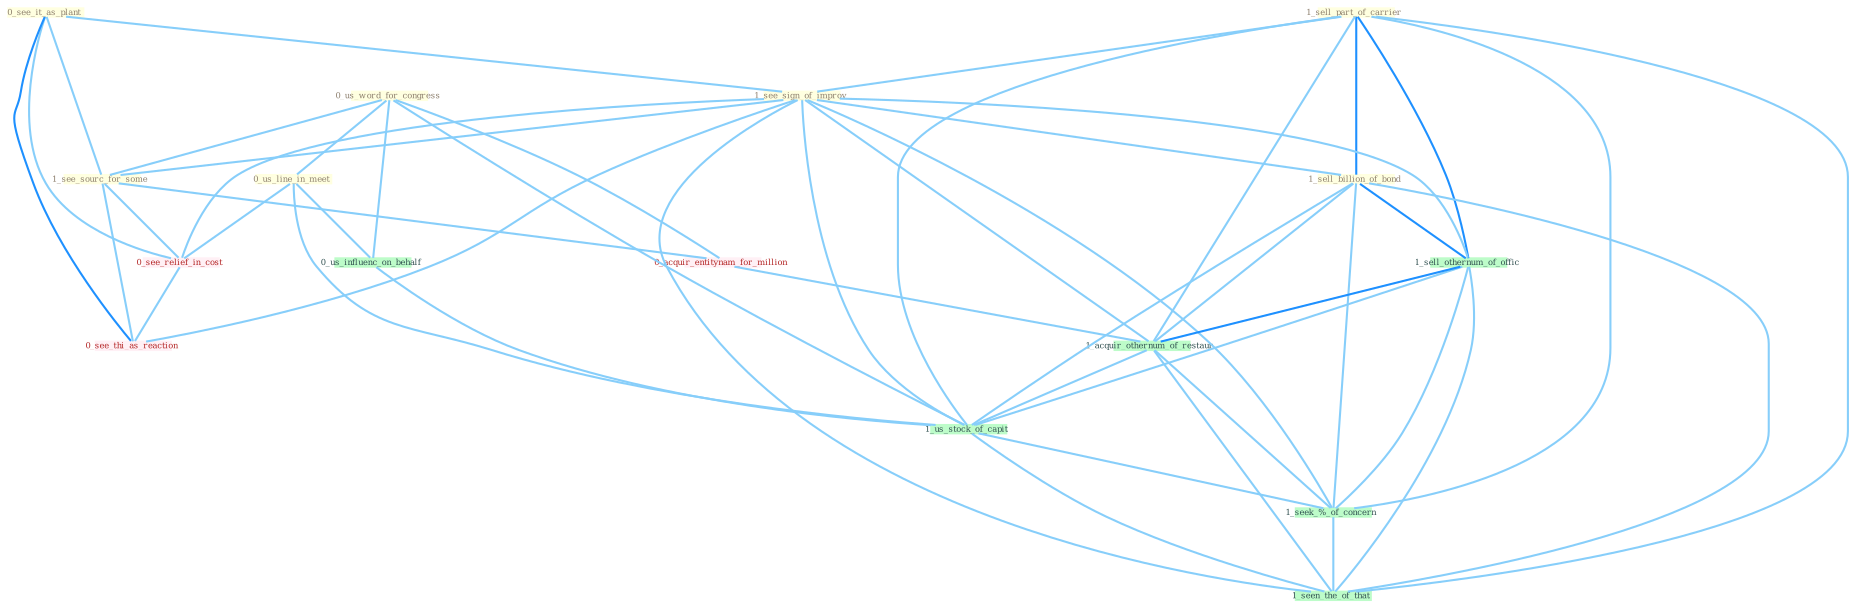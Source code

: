 Graph G{ 
    node
    [shape=polygon,style=filled,width=.5,height=.06,color="#BDFCC9",fixedsize=true,fontsize=4,
    fontcolor="#2f4f4f"];
    {node
    [color="#ffffe0", fontcolor="#8b7d6b"] "0_us_word_for_congress " "0_see_it_as_plant " "1_sell_part_of_carrier " "0_us_line_in_meet " "1_see_sign_of_improv " "1_sell_billion_of_bond " "1_see_sourc_for_some "}
{node [color="#fff0f5", fontcolor="#b22222"] "0_acquir_entitynam_for_million " "0_see_relief_in_cost " "0_see_thi_as_reaction "}
edge [color="#B0E2FF"];

	"0_us_word_for_congress " -- "0_us_line_in_meet " [w="1", color="#87cefa" ];
	"0_us_word_for_congress " -- "1_see_sourc_for_some " [w="1", color="#87cefa" ];
	"0_us_word_for_congress " -- "0_acquir_entitynam_for_million " [w="1", color="#87cefa" ];
	"0_us_word_for_congress " -- "0_us_influenc_on_behalf " [w="1", color="#87cefa" ];
	"0_us_word_for_congress " -- "1_us_stock_of_capit " [w="1", color="#87cefa" ];
	"0_see_it_as_plant " -- "1_see_sign_of_improv " [w="1", color="#87cefa" ];
	"0_see_it_as_plant " -- "1_see_sourc_for_some " [w="1", color="#87cefa" ];
	"0_see_it_as_plant " -- "0_see_relief_in_cost " [w="1", color="#87cefa" ];
	"0_see_it_as_plant " -- "0_see_thi_as_reaction " [w="2", color="#1e90ff" , len=0.8];
	"1_sell_part_of_carrier " -- "1_see_sign_of_improv " [w="1", color="#87cefa" ];
	"1_sell_part_of_carrier " -- "1_sell_billion_of_bond " [w="2", color="#1e90ff" , len=0.8];
	"1_sell_part_of_carrier " -- "1_sell_othernum_of_offic " [w="2", color="#1e90ff" , len=0.8];
	"1_sell_part_of_carrier " -- "1_acquir_othernum_of_restaur " [w="1", color="#87cefa" ];
	"1_sell_part_of_carrier " -- "1_us_stock_of_capit " [w="1", color="#87cefa" ];
	"1_sell_part_of_carrier " -- "1_seek_%_of_concern " [w="1", color="#87cefa" ];
	"1_sell_part_of_carrier " -- "1_seen_the_of_that " [w="1", color="#87cefa" ];
	"0_us_line_in_meet " -- "0_us_influenc_on_behalf " [w="1", color="#87cefa" ];
	"0_us_line_in_meet " -- "0_see_relief_in_cost " [w="1", color="#87cefa" ];
	"0_us_line_in_meet " -- "1_us_stock_of_capit " [w="1", color="#87cefa" ];
	"1_see_sign_of_improv " -- "1_sell_billion_of_bond " [w="1", color="#87cefa" ];
	"1_see_sign_of_improv " -- "1_see_sourc_for_some " [w="1", color="#87cefa" ];
	"1_see_sign_of_improv " -- "1_sell_othernum_of_offic " [w="1", color="#87cefa" ];
	"1_see_sign_of_improv " -- "0_see_relief_in_cost " [w="1", color="#87cefa" ];
	"1_see_sign_of_improv " -- "0_see_thi_as_reaction " [w="1", color="#87cefa" ];
	"1_see_sign_of_improv " -- "1_acquir_othernum_of_restaur " [w="1", color="#87cefa" ];
	"1_see_sign_of_improv " -- "1_us_stock_of_capit " [w="1", color="#87cefa" ];
	"1_see_sign_of_improv " -- "1_seek_%_of_concern " [w="1", color="#87cefa" ];
	"1_see_sign_of_improv " -- "1_seen_the_of_that " [w="1", color="#87cefa" ];
	"1_sell_billion_of_bond " -- "1_sell_othernum_of_offic " [w="2", color="#1e90ff" , len=0.8];
	"1_sell_billion_of_bond " -- "1_acquir_othernum_of_restaur " [w="1", color="#87cefa" ];
	"1_sell_billion_of_bond " -- "1_us_stock_of_capit " [w="1", color="#87cefa" ];
	"1_sell_billion_of_bond " -- "1_seek_%_of_concern " [w="1", color="#87cefa" ];
	"1_sell_billion_of_bond " -- "1_seen_the_of_that " [w="1", color="#87cefa" ];
	"1_see_sourc_for_some " -- "0_acquir_entitynam_for_million " [w="1", color="#87cefa" ];
	"1_see_sourc_for_some " -- "0_see_relief_in_cost " [w="1", color="#87cefa" ];
	"1_see_sourc_for_some " -- "0_see_thi_as_reaction " [w="1", color="#87cefa" ];
	"0_acquir_entitynam_for_million " -- "1_acquir_othernum_of_restaur " [w="1", color="#87cefa" ];
	"1_sell_othernum_of_offic " -- "1_acquir_othernum_of_restaur " [w="2", color="#1e90ff" , len=0.8];
	"1_sell_othernum_of_offic " -- "1_us_stock_of_capit " [w="1", color="#87cefa" ];
	"1_sell_othernum_of_offic " -- "1_seek_%_of_concern " [w="1", color="#87cefa" ];
	"1_sell_othernum_of_offic " -- "1_seen_the_of_that " [w="1", color="#87cefa" ];
	"0_us_influenc_on_behalf " -- "1_us_stock_of_capit " [w="1", color="#87cefa" ];
	"0_see_relief_in_cost " -- "0_see_thi_as_reaction " [w="1", color="#87cefa" ];
	"1_acquir_othernum_of_restaur " -- "1_us_stock_of_capit " [w="1", color="#87cefa" ];
	"1_acquir_othernum_of_restaur " -- "1_seek_%_of_concern " [w="1", color="#87cefa" ];
	"1_acquir_othernum_of_restaur " -- "1_seen_the_of_that " [w="1", color="#87cefa" ];
	"1_us_stock_of_capit " -- "1_seek_%_of_concern " [w="1", color="#87cefa" ];
	"1_us_stock_of_capit " -- "1_seen_the_of_that " [w="1", color="#87cefa" ];
	"1_seek_%_of_concern " -- "1_seen_the_of_that " [w="1", color="#87cefa" ];
}